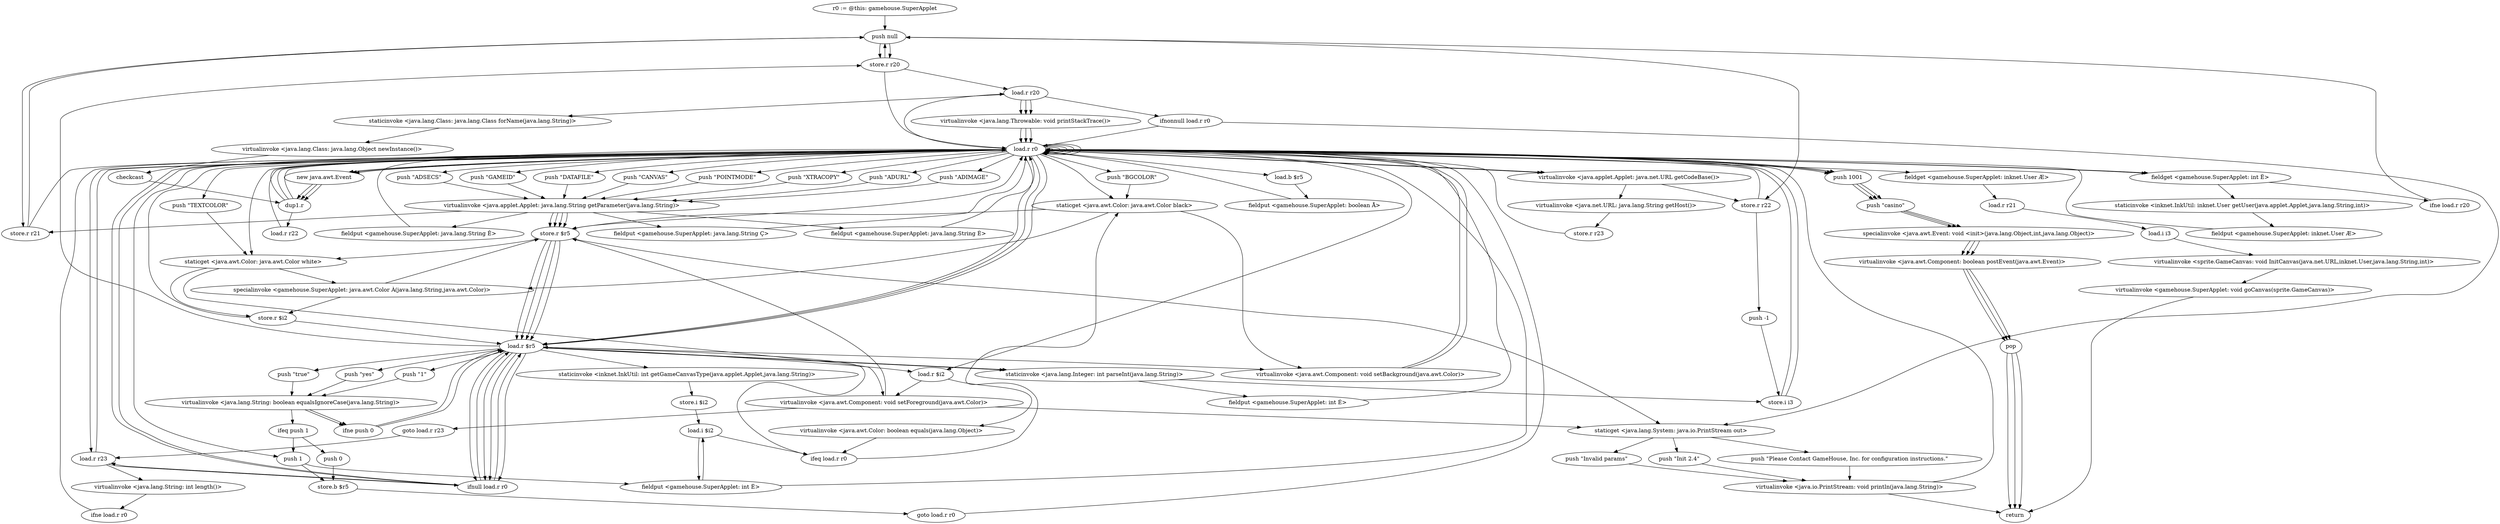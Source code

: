 digraph "" {
    "r0 := @this: gamehouse.SuperApplet"
    "push null"
    "r0 := @this: gamehouse.SuperApplet"->"push null";
    "store.r r20"
    "push null"->"store.r r20";
    "store.r r20"->"push null";
    "store.r r21"
    "push null"->"store.r r21";
    "store.r r21"->"push null";
    "store.r r22"
    "push null"->"store.r r22";
    "push -1"
    "store.r r22"->"push -1";
    "store.i i3"
    "push -1"->"store.i i3";
    "load.r r0"
    "store.i i3"->"load.r r0";
    "virtualinvoke <java.applet.Applet: java.net.URL getCodeBase()>"
    "load.r r0"->"virtualinvoke <java.applet.Applet: java.net.URL getCodeBase()>";
    "virtualinvoke <java.net.URL: java.lang.String getHost()>"
    "virtualinvoke <java.applet.Applet: java.net.URL getCodeBase()>"->"virtualinvoke <java.net.URL: java.lang.String getHost()>";
    "store.r r23"
    "virtualinvoke <java.net.URL: java.lang.String getHost()>"->"store.r r23";
    "store.r r23"->"load.r r0";
    "staticget <java.awt.Color: java.awt.Color black>"
    "load.r r0"->"staticget <java.awt.Color: java.awt.Color black>";
    "virtualinvoke <java.awt.Component: void setBackground(java.awt.Color)>"
    "staticget <java.awt.Color: java.awt.Color black>"->"virtualinvoke <java.awt.Component: void setBackground(java.awt.Color)>";
    "virtualinvoke <java.awt.Component: void setBackground(java.awt.Color)>"->"load.r r0";
    "staticget <java.awt.Color: java.awt.Color white>"
    "load.r r0"->"staticget <java.awt.Color: java.awt.Color white>";
    "virtualinvoke <java.awt.Component: void setForeground(java.awt.Color)>"
    "staticget <java.awt.Color: java.awt.Color white>"->"virtualinvoke <java.awt.Component: void setForeground(java.awt.Color)>";
    "staticget <java.lang.System: java.io.PrintStream out>"
    "virtualinvoke <java.awt.Component: void setForeground(java.awt.Color)>"->"staticget <java.lang.System: java.io.PrintStream out>";
    "push \"Init 2.4\""
    "staticget <java.lang.System: java.io.PrintStream out>"->"push \"Init 2.4\"";
    "virtualinvoke <java.io.PrintStream: void println(java.lang.String)>"
    "push \"Init 2.4\""->"virtualinvoke <java.io.PrintStream: void println(java.lang.String)>";
    "virtualinvoke <java.io.PrintStream: void println(java.lang.String)>"->"load.r r0";
    "load.r r0"->"virtualinvoke <java.applet.Applet: java.net.URL getCodeBase()>";
    "virtualinvoke <java.applet.Applet: java.net.URL getCodeBase()>"->"store.r r22";
    "store.r r22"->"load.r r0";
    "push \"GAMEID\""
    "load.r r0"->"push \"GAMEID\"";
    "virtualinvoke <java.applet.Applet: java.lang.String getParameter(java.lang.String)>"
    "push \"GAMEID\""->"virtualinvoke <java.applet.Applet: java.lang.String getParameter(java.lang.String)>";
    "store.r $r5"
    "virtualinvoke <java.applet.Applet: java.lang.String getParameter(java.lang.String)>"->"store.r $r5";
    "load.r $r5"
    "store.r $r5"->"load.r $r5";
    "ifnull load.r r0"
    "load.r $r5"->"ifnull load.r r0";
    "ifnull load.r r0"->"load.r $r5";
    "staticinvoke <java.lang.Integer: int parseInt(java.lang.String)>"
    "load.r $r5"->"staticinvoke <java.lang.Integer: int parseInt(java.lang.String)>";
    "staticinvoke <java.lang.Integer: int parseInt(java.lang.String)>"->"store.i i3";
    "store.i i3"->"load.r r0";
    "push \"DATAFILE\""
    "load.r r0"->"push \"DATAFILE\"";
    "push \"DATAFILE\""->"virtualinvoke <java.applet.Applet: java.lang.String getParameter(java.lang.String)>";
    "virtualinvoke <java.applet.Applet: java.lang.String getParameter(java.lang.String)>"->"store.r r21";
    "store.r r21"->"load.r r0";
    "push \"CANVAS\""
    "load.r r0"->"push \"CANVAS\"";
    "push \"CANVAS\""->"virtualinvoke <java.applet.Applet: java.lang.String getParameter(java.lang.String)>";
    "virtualinvoke <java.applet.Applet: java.lang.String getParameter(java.lang.String)>"->"store.r $r5";
    "store.r $r5"->"load.r $r5";
    "load.r $r5"->"ifnull load.r r0";
    "ifnull load.r r0"->"load.r r0";
    "load.r r0"->"load.r r0";
    "load.r r0"->"load.r $r5";
    "staticinvoke <inknet.InkUtil: int getGameCanvasType(java.applet.Applet,java.lang.String)>"
    "load.r $r5"->"staticinvoke <inknet.InkUtil: int getGameCanvasType(java.applet.Applet,java.lang.String)>";
    "store.i $i2"
    "staticinvoke <inknet.InkUtil: int getGameCanvasType(java.applet.Applet,java.lang.String)>"->"store.i $i2";
    "load.i $i2"
    "store.i $i2"->"load.i $i2";
    "fieldput <gamehouse.SuperApplet: int Ë>"
    "load.i $i2"->"fieldput <gamehouse.SuperApplet: int Ë>";
    "fieldput <gamehouse.SuperApplet: int Ë>"->"load.i $i2";
    "ifeq load.r r0"
    "load.i $i2"->"ifeq load.r r0";
    "ifeq load.r r0"->"load.r $r5";
    "load.r $r5"->"store.r r20";
    "store.r r20"->"load.r r0";
    "push \"POINTMODE\""
    "load.r r0"->"push \"POINTMODE\"";
    "push \"POINTMODE\""->"virtualinvoke <java.applet.Applet: java.lang.String getParameter(java.lang.String)>";
    "virtualinvoke <java.applet.Applet: java.lang.String getParameter(java.lang.String)>"->"store.r $r5";
    "store.r $r5"->"load.r $r5";
    "load.r $r5"->"ifnull load.r r0";
    "ifnull load.r r0"->"load.r $r5";
    "push \"true\""
    "load.r $r5"->"push \"true\"";
    "virtualinvoke <java.lang.String: boolean equalsIgnoreCase(java.lang.String)>"
    "push \"true\""->"virtualinvoke <java.lang.String: boolean equalsIgnoreCase(java.lang.String)>";
    "ifne push 0"
    "virtualinvoke <java.lang.String: boolean equalsIgnoreCase(java.lang.String)>"->"ifne push 0";
    "ifne push 0"->"load.r $r5";
    "push \"yes\""
    "load.r $r5"->"push \"yes\"";
    "push \"yes\""->"virtualinvoke <java.lang.String: boolean equalsIgnoreCase(java.lang.String)>";
    "virtualinvoke <java.lang.String: boolean equalsIgnoreCase(java.lang.String)>"->"ifne push 0";
    "ifne push 0"->"load.r $r5";
    "push \"1\""
    "load.r $r5"->"push \"1\"";
    "push \"1\""->"virtualinvoke <java.lang.String: boolean equalsIgnoreCase(java.lang.String)>";
    "ifeq push 1"
    "virtualinvoke <java.lang.String: boolean equalsIgnoreCase(java.lang.String)>"->"ifeq push 1";
    "push 0"
    "ifeq push 1"->"push 0";
    "store.b $r5"
    "push 0"->"store.b $r5";
    "goto load.r r0"
    "store.b $r5"->"goto load.r r0";
    "goto load.r r0"->"load.r r0";
    "load.b $r5"
    "load.r r0"->"load.b $r5";
    "fieldput <gamehouse.SuperApplet: boolean Å>"
    "load.b $r5"->"fieldput <gamehouse.SuperApplet: boolean Å>";
    "fieldput <gamehouse.SuperApplet: boolean Å>"->"load.r r0";
    "load.r r0"->"load.r r0";
    "push \"XTRACOPY\""
    "load.r r0"->"push \"XTRACOPY\"";
    "push \"XTRACOPY\""->"virtualinvoke <java.applet.Applet: java.lang.String getParameter(java.lang.String)>";
    "fieldput <gamehouse.SuperApplet: java.lang.String Ê>"
    "virtualinvoke <java.applet.Applet: java.lang.String getParameter(java.lang.String)>"->"fieldput <gamehouse.SuperApplet: java.lang.String Ê>";
    "fieldput <gamehouse.SuperApplet: java.lang.String Ê>"->"load.r r0";
    "load.r r0"->"load.r r0";
    "push \"ADURL\""
    "load.r r0"->"push \"ADURL\"";
    "push \"ADURL\""->"virtualinvoke <java.applet.Applet: java.lang.String getParameter(java.lang.String)>";
    "fieldput <gamehouse.SuperApplet: java.lang.String Ç>"
    "virtualinvoke <java.applet.Applet: java.lang.String getParameter(java.lang.String)>"->"fieldput <gamehouse.SuperApplet: java.lang.String Ç>";
    "fieldput <gamehouse.SuperApplet: java.lang.String Ç>"->"load.r r0";
    "load.r r0"->"load.r r0";
    "push \"ADIMAGE\""
    "load.r r0"->"push \"ADIMAGE\"";
    "push \"ADIMAGE\""->"virtualinvoke <java.applet.Applet: java.lang.String getParameter(java.lang.String)>";
    "fieldput <gamehouse.SuperApplet: java.lang.String È>"
    "virtualinvoke <java.applet.Applet: java.lang.String getParameter(java.lang.String)>"->"fieldput <gamehouse.SuperApplet: java.lang.String È>";
    "fieldput <gamehouse.SuperApplet: java.lang.String È>"->"load.r r0";
    "push \"ADSECS\""
    "load.r r0"->"push \"ADSECS\"";
    "push \"ADSECS\""->"virtualinvoke <java.applet.Applet: java.lang.String getParameter(java.lang.String)>";
    "virtualinvoke <java.applet.Applet: java.lang.String getParameter(java.lang.String)>"->"store.r $r5";
    "store.r $r5"->"load.r $r5";
    "load.r $r5"->"ifnull load.r r0";
    "ifnull load.r r0"->"load.r r0";
    "load.r r0"->"load.r $r5";
    "load.r $r5"->"staticinvoke <java.lang.Integer: int parseInt(java.lang.String)>";
    "fieldput <gamehouse.SuperApplet: int É>"
    "staticinvoke <java.lang.Integer: int parseInt(java.lang.String)>"->"fieldput <gamehouse.SuperApplet: int É>";
    "fieldput <gamehouse.SuperApplet: int É>"->"load.r r0";
    "push \"BGCOLOR\""
    "load.r r0"->"push \"BGCOLOR\"";
    "push \"BGCOLOR\""->"staticget <java.awt.Color: java.awt.Color black>";
    "specialinvoke <gamehouse.SuperApplet: java.awt.Color À(java.lang.String,java.awt.Color)>"
    "staticget <java.awt.Color: java.awt.Color black>"->"specialinvoke <gamehouse.SuperApplet: java.awt.Color À(java.lang.String,java.awt.Color)>";
    "specialinvoke <gamehouse.SuperApplet: java.awt.Color À(java.lang.String,java.awt.Color)>"->"store.r $r5";
    "store.r $r5"->"load.r r0";
    "push \"TEXTCOLOR\""
    "load.r r0"->"push \"TEXTCOLOR\"";
    "push \"TEXTCOLOR\""->"staticget <java.awt.Color: java.awt.Color white>";
    "staticget <java.awt.Color: java.awt.Color white>"->"specialinvoke <gamehouse.SuperApplet: java.awt.Color À(java.lang.String,java.awt.Color)>";
    "store.r $i2"
    "specialinvoke <gamehouse.SuperApplet: java.awt.Color À(java.lang.String,java.awt.Color)>"->"store.r $i2";
    "store.r $i2"->"load.r $r5";
    "load.r $i2"
    "load.r $r5"->"load.r $i2";
    "virtualinvoke <java.awt.Color: boolean equals(java.lang.Object)>"
    "load.r $i2"->"virtualinvoke <java.awt.Color: boolean equals(java.lang.Object)>";
    "virtualinvoke <java.awt.Color: boolean equals(java.lang.Object)>"->"ifeq load.r r0";
    "ifeq load.r r0"->"staticget <java.awt.Color: java.awt.Color black>";
    "staticget <java.awt.Color: java.awt.Color black>"->"store.r $r5";
    "store.r $r5"->"staticget <java.awt.Color: java.awt.Color white>";
    "staticget <java.awt.Color: java.awt.Color white>"->"store.r $i2";
    "store.r $i2"->"load.r r0";
    "load.r r0"->"load.r $r5";
    "load.r $r5"->"virtualinvoke <java.awt.Component: void setBackground(java.awt.Color)>";
    "virtualinvoke <java.awt.Component: void setBackground(java.awt.Color)>"->"load.r r0";
    "load.r r0"->"load.r $i2";
    "load.r $i2"->"virtualinvoke <java.awt.Component: void setForeground(java.awt.Color)>";
    "goto load.r r23"
    "virtualinvoke <java.awt.Component: void setForeground(java.awt.Color)>"->"goto load.r r23";
    "load.r r23"
    "goto load.r r23"->"load.r r23";
    "load.r r23"->"ifnull load.r r0";
    "ifnull load.r r0"->"load.r r23";
    "virtualinvoke <java.lang.String: int length()>"
    "load.r r23"->"virtualinvoke <java.lang.String: int length()>";
    "ifne load.r r0"
    "virtualinvoke <java.lang.String: int length()>"->"ifne load.r r0";
    "ifne load.r r0"->"load.r r0";
    "push 1"
    "load.r r0"->"push 1";
    "push 1"->"fieldput <gamehouse.SuperApplet: int Ë>";
    "fieldput <gamehouse.SuperApplet: int Ë>"->"load.r r0";
    "load.r r0"->"load.r r0";
    "load.r r0"->"load.r r23";
    "load.r r23"->"load.r r0";
    "fieldget <gamehouse.SuperApplet: int Ë>"
    "load.r r0"->"fieldget <gamehouse.SuperApplet: int Ë>";
    "staticinvoke <inknet.InkUtil: inknet.User getUser(java.applet.Applet,java.lang.String,int)>"
    "fieldget <gamehouse.SuperApplet: int Ë>"->"staticinvoke <inknet.InkUtil: inknet.User getUser(java.applet.Applet,java.lang.String,int)>";
    "fieldput <gamehouse.SuperApplet: inknet.User Æ>"
    "staticinvoke <inknet.InkUtil: inknet.User getUser(java.applet.Applet,java.lang.String,int)>"->"fieldput <gamehouse.SuperApplet: inknet.User Æ>";
    "fieldput <gamehouse.SuperApplet: inknet.User Æ>"->"load.r r0";
    "load.r r0"->"fieldget <gamehouse.SuperApplet: int Ë>";
    "ifne load.r r20"
    "fieldget <gamehouse.SuperApplet: int Ë>"->"ifne load.r r20";
    "ifne load.r r20"->"push null";
    "push null"->"store.r r20";
    "load.r r20"
    "store.r r20"->"load.r r20";
    "ifnonnull load.r r0"
    "load.r r20"->"ifnonnull load.r r0";
    "ifnonnull load.r r0"->"staticget <java.lang.System: java.io.PrintStream out>";
    "push \"Please Contact GameHouse, Inc. for configuration instructions.\""
    "staticget <java.lang.System: java.io.PrintStream out>"->"push \"Please Contact GameHouse, Inc. for configuration instructions.\"";
    "push \"Please Contact GameHouse, Inc. for configuration instructions.\""->"virtualinvoke <java.io.PrintStream: void println(java.lang.String)>";
    "return"
    "virtualinvoke <java.io.PrintStream: void println(java.lang.String)>"->"return";
    "ifnonnull load.r r0"->"load.r r0";
    "load.r r0"->"load.r r20";
    "virtualinvoke <java.lang.Throwable: void printStackTrace()>"
    "load.r r20"->"virtualinvoke <java.lang.Throwable: void printStackTrace()>";
    "virtualinvoke <java.lang.Throwable: void printStackTrace()>"->"load.r r0";
    "new java.awt.Event"
    "load.r r0"->"new java.awt.Event";
    "dup1.r"
    "new java.awt.Event"->"dup1.r";
    "dup1.r"->"load.r r0";
    "push 1001"
    "load.r r0"->"push 1001";
    "push \"casino\""
    "push 1001"->"push \"casino\"";
    "specialinvoke <java.awt.Event: void <init>(java.lang.Object,int,java.lang.Object)>"
    "push \"casino\""->"specialinvoke <java.awt.Event: void <init>(java.lang.Object,int,java.lang.Object)>";
    "virtualinvoke <java.awt.Component: boolean postEvent(java.awt.Event)>"
    "specialinvoke <java.awt.Event: void <init>(java.lang.Object,int,java.lang.Object)>"->"virtualinvoke <java.awt.Component: boolean postEvent(java.awt.Event)>";
    "pop"
    "virtualinvoke <java.awt.Component: boolean postEvent(java.awt.Event)>"->"pop";
    "pop"->"return";
    "load.r r20"->"virtualinvoke <java.lang.Throwable: void printStackTrace()>";
    "virtualinvoke <java.lang.Throwable: void printStackTrace()>"->"load.r r0";
    "load.r r0"->"new java.awt.Event";
    "new java.awt.Event"->"dup1.r";
    "dup1.r"->"load.r r0";
    "load.r r0"->"push 1001";
    "push 1001"->"push \"casino\"";
    "push \"casino\""->"specialinvoke <java.awt.Event: void <init>(java.lang.Object,int,java.lang.Object)>";
    "specialinvoke <java.awt.Event: void <init>(java.lang.Object,int,java.lang.Object)>"->"virtualinvoke <java.awt.Component: boolean postEvent(java.awt.Event)>";
    "virtualinvoke <java.awt.Component: boolean postEvent(java.awt.Event)>"->"pop";
    "pop"->"return";
    "load.r r20"->"virtualinvoke <java.lang.Throwable: void printStackTrace()>";
    "virtualinvoke <java.lang.Throwable: void printStackTrace()>"->"load.r r0";
    "load.r r0"->"new java.awt.Event";
    "new java.awt.Event"->"dup1.r";
    "dup1.r"->"load.r r0";
    "load.r r0"->"push 1001";
    "push 1001"->"push \"casino\"";
    "push \"casino\""->"specialinvoke <java.awt.Event: void <init>(java.lang.Object,int,java.lang.Object)>";
    "specialinvoke <java.awt.Event: void <init>(java.lang.Object,int,java.lang.Object)>"->"virtualinvoke <java.awt.Component: boolean postEvent(java.awt.Event)>";
    "virtualinvoke <java.awt.Component: boolean postEvent(java.awt.Event)>"->"pop";
    "pop"->"return";
    "staticinvoke <java.lang.Class: java.lang.Class forName(java.lang.String)>"
    "load.r r20"->"staticinvoke <java.lang.Class: java.lang.Class forName(java.lang.String)>";
    "virtualinvoke <java.lang.Class: java.lang.Object newInstance()>"
    "staticinvoke <java.lang.Class: java.lang.Class forName(java.lang.String)>"->"virtualinvoke <java.lang.Class: java.lang.Object newInstance()>";
    "checkcast"
    "virtualinvoke <java.lang.Class: java.lang.Object newInstance()>"->"checkcast";
    "checkcast"->"dup1.r";
    "load.r r22"
    "dup1.r"->"load.r r22";
    "load.r r22"->"load.r r0";
    "fieldget <gamehouse.SuperApplet: inknet.User Æ>"
    "load.r r0"->"fieldget <gamehouse.SuperApplet: inknet.User Æ>";
    "load.r r21"
    "fieldget <gamehouse.SuperApplet: inknet.User Æ>"->"load.r r21";
    "load.i i3"
    "load.r r21"->"load.i i3";
    "virtualinvoke <sprite.GameCanvas: void InitCanvas(java.net.URL,inknet.User,java.lang.String,int)>"
    "load.i i3"->"virtualinvoke <sprite.GameCanvas: void InitCanvas(java.net.URL,inknet.User,java.lang.String,int)>";
    "virtualinvoke <gamehouse.SuperApplet: void goCanvas(sprite.GameCanvas)>"
    "virtualinvoke <sprite.GameCanvas: void InitCanvas(java.net.URL,inknet.User,java.lang.String,int)>"->"virtualinvoke <gamehouse.SuperApplet: void goCanvas(sprite.GameCanvas)>";
    "virtualinvoke <gamehouse.SuperApplet: void goCanvas(sprite.GameCanvas)>"->"return";
    "virtualinvoke <java.awt.Component: void setForeground(java.awt.Color)>"->"store.r $r5";
    "store.r $r5"->"staticget <java.lang.System: java.io.PrintStream out>";
    "push \"Invalid params\""
    "staticget <java.lang.System: java.io.PrintStream out>"->"push \"Invalid params\"";
    "push \"Invalid params\""->"virtualinvoke <java.io.PrintStream: void println(java.lang.String)>";
    "ifeq push 1"->"push 1";
    "push 1"->"store.b $r5";
}
